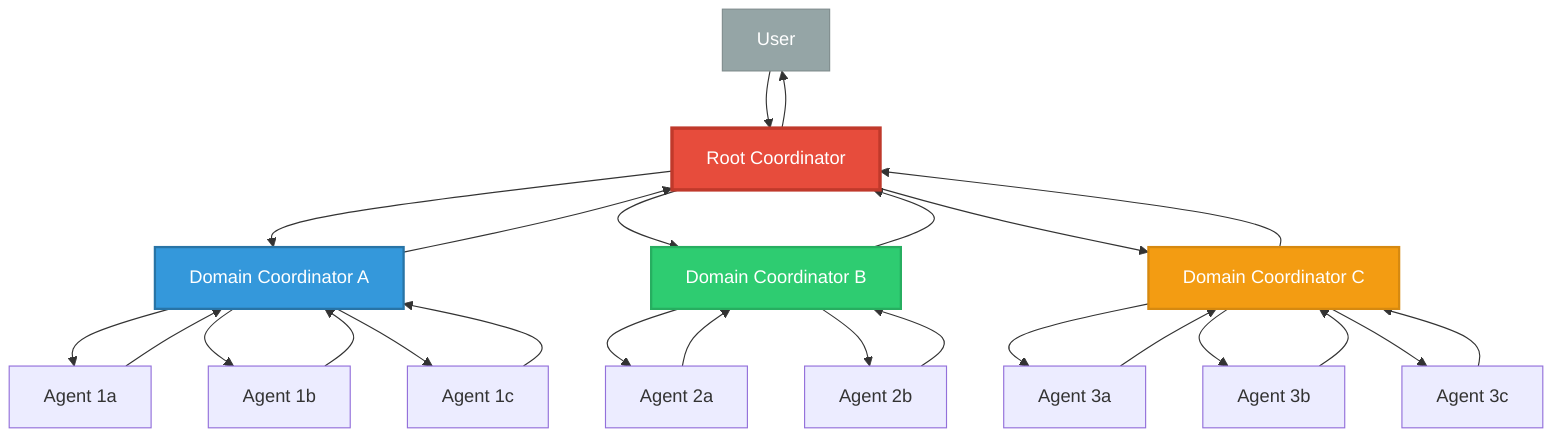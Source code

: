graph TB
    User[User] --> Root[Root Coordinator]

    Root --> Domain1[Domain Coordinator A]
    Root --> Domain2[Domain Coordinator B]
    Root --> Domain3[Domain Coordinator C]

    Domain1 --> Agent1[Agent 1a]
    Domain1 --> Agent2[Agent 1b]
    Domain1 --> Agent3[Agent 1c]

    Domain2 --> Agent4[Agent 2a]
    Domain2 --> Agent5[Agent 2b]

    Domain3 --> Agent6[Agent 3a]
    Domain3 --> Agent7[Agent 3b]
    Domain3 --> Agent8[Agent 3c]

    Agent1 --> Domain1
    Agent2 --> Domain1
    Agent3 --> Domain1
    Agent4 --> Domain2
    Agent5 --> Domain2
    Agent6 --> Domain3
    Agent7 --> Domain3
    Agent8 --> Domain3

    Domain1 --> Root
    Domain2 --> Root
    Domain3 --> Root

    Root --> User

    style Root fill:#e74c3c,stroke:#c0392b,color:#fff,stroke-width:3px
    style Domain1 fill:#3498db,stroke:#2874a6,color:#fff,stroke-width:2px
    style Domain2 fill:#2ecc71,stroke:#27ae60,color:#fff,stroke-width:2px
    style Domain3 fill:#f39c12,stroke:#d68910,color:#fff,stroke-width:2px
    style User fill:#95a5a6,stroke:#7f8c8d,color:#fff